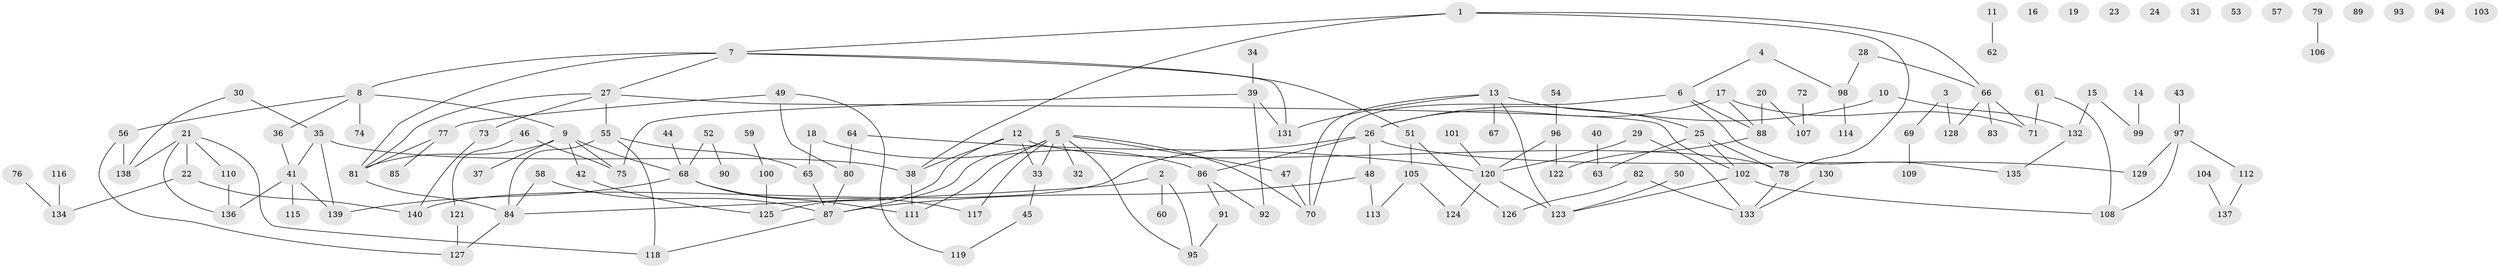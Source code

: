 // Generated by graph-tools (version 1.1) at 2025/12/03/09/25 04:12:56]
// undirected, 140 vertices, 172 edges
graph export_dot {
graph [start="1"]
  node [color=gray90,style=filled];
  1;
  2;
  3;
  4;
  5;
  6;
  7;
  8;
  9;
  10;
  11;
  12;
  13;
  14;
  15;
  16;
  17;
  18;
  19;
  20;
  21;
  22;
  23;
  24;
  25;
  26;
  27;
  28;
  29;
  30;
  31;
  32;
  33;
  34;
  35;
  36;
  37;
  38;
  39;
  40;
  41;
  42;
  43;
  44;
  45;
  46;
  47;
  48;
  49;
  50;
  51;
  52;
  53;
  54;
  55;
  56;
  57;
  58;
  59;
  60;
  61;
  62;
  63;
  64;
  65;
  66;
  67;
  68;
  69;
  70;
  71;
  72;
  73;
  74;
  75;
  76;
  77;
  78;
  79;
  80;
  81;
  82;
  83;
  84;
  85;
  86;
  87;
  88;
  89;
  90;
  91;
  92;
  93;
  94;
  95;
  96;
  97;
  98;
  99;
  100;
  101;
  102;
  103;
  104;
  105;
  106;
  107;
  108;
  109;
  110;
  111;
  112;
  113;
  114;
  115;
  116;
  117;
  118;
  119;
  120;
  121;
  122;
  123;
  124;
  125;
  126;
  127;
  128;
  129;
  130;
  131;
  132;
  133;
  134;
  135;
  136;
  137;
  138;
  139;
  140;
  1 -- 7;
  1 -- 38;
  1 -- 66;
  1 -- 78;
  2 -- 60;
  2 -- 84;
  2 -- 95;
  3 -- 69;
  3 -- 128;
  4 -- 6;
  4 -- 98;
  5 -- 32;
  5 -- 33;
  5 -- 47;
  5 -- 70;
  5 -- 87;
  5 -- 95;
  5 -- 111;
  5 -- 117;
  6 -- 70;
  6 -- 88;
  6 -- 135;
  7 -- 8;
  7 -- 27;
  7 -- 51;
  7 -- 81;
  7 -- 131;
  8 -- 9;
  8 -- 36;
  8 -- 56;
  8 -- 74;
  9 -- 37;
  9 -- 42;
  9 -- 68;
  9 -- 75;
  9 -- 81;
  10 -- 26;
  10 -- 132;
  11 -- 62;
  12 -- 33;
  12 -- 38;
  12 -- 78;
  12 -- 125;
  13 -- 25;
  13 -- 67;
  13 -- 70;
  13 -- 123;
  13 -- 131;
  14 -- 99;
  15 -- 99;
  15 -- 132;
  17 -- 26;
  17 -- 71;
  17 -- 88;
  18 -- 65;
  18 -- 86;
  20 -- 88;
  20 -- 107;
  21 -- 22;
  21 -- 110;
  21 -- 118;
  21 -- 136;
  21 -- 138;
  22 -- 134;
  22 -- 140;
  25 -- 63;
  25 -- 78;
  25 -- 102;
  26 -- 48;
  26 -- 86;
  26 -- 129;
  26 -- 140;
  27 -- 55;
  27 -- 73;
  27 -- 81;
  27 -- 102;
  28 -- 66;
  28 -- 98;
  29 -- 120;
  29 -- 133;
  30 -- 35;
  30 -- 138;
  33 -- 45;
  34 -- 39;
  35 -- 38;
  35 -- 41;
  35 -- 139;
  36 -- 41;
  38 -- 111;
  39 -- 75;
  39 -- 92;
  39 -- 131;
  40 -- 63;
  41 -- 115;
  41 -- 136;
  41 -- 139;
  42 -- 125;
  43 -- 97;
  44 -- 68;
  45 -- 119;
  46 -- 75;
  46 -- 121;
  47 -- 70;
  48 -- 87;
  48 -- 113;
  49 -- 77;
  49 -- 80;
  49 -- 119;
  50 -- 123;
  51 -- 105;
  51 -- 126;
  52 -- 68;
  52 -- 90;
  54 -- 96;
  55 -- 65;
  55 -- 84;
  55 -- 118;
  56 -- 127;
  56 -- 138;
  58 -- 84;
  58 -- 87;
  59 -- 100;
  61 -- 71;
  61 -- 108;
  64 -- 80;
  64 -- 120;
  65 -- 87;
  66 -- 71;
  66 -- 83;
  66 -- 128;
  68 -- 111;
  68 -- 117;
  68 -- 139;
  69 -- 109;
  72 -- 107;
  73 -- 140;
  76 -- 134;
  77 -- 81;
  77 -- 85;
  78 -- 133;
  79 -- 106;
  80 -- 87;
  81 -- 84;
  82 -- 126;
  82 -- 133;
  84 -- 127;
  86 -- 91;
  86 -- 92;
  87 -- 118;
  88 -- 122;
  91 -- 95;
  96 -- 120;
  96 -- 122;
  97 -- 108;
  97 -- 112;
  97 -- 129;
  98 -- 114;
  100 -- 125;
  101 -- 120;
  102 -- 108;
  102 -- 123;
  104 -- 137;
  105 -- 113;
  105 -- 124;
  110 -- 136;
  112 -- 137;
  116 -- 134;
  120 -- 123;
  120 -- 124;
  121 -- 127;
  130 -- 133;
  132 -- 135;
}
